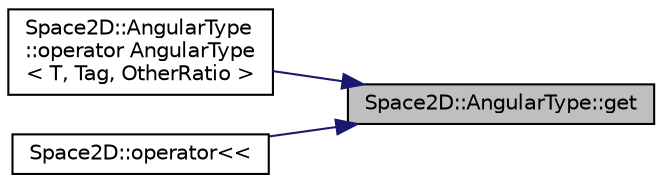 digraph "Space2D::AngularType::get"
{
 // INTERACTIVE_SVG=YES
 // LATEX_PDF_SIZE
  edge [fontname="Helvetica",fontsize="10",labelfontname="Helvetica",labelfontsize="10"];
  node [fontname="Helvetica",fontsize="10",shape=record];
  rankdir="RL";
  Node1 [label="Space2D::AngularType::get",height=0.2,width=0.4,color="black", fillcolor="grey75", style="filled", fontcolor="black",tooltip=" "];
  Node1 -> Node2 [dir="back",color="midnightblue",fontsize="10",style="solid",fontname="Helvetica"];
  Node2 [label="Space2D::AngularType\l::operator AngularType\l\< T, Tag, OtherRatio \>",height=0.2,width=0.4,color="black", fillcolor="white", style="filled",URL="$class_space2_d_1_1_angular_type.html#a3c3aa81fed9372d53eedccf55a607b1b",tooltip=" "];
  Node1 -> Node3 [dir="back",color="midnightblue",fontsize="10",style="solid",fontname="Helvetica"];
  Node3 [label="Space2D::operator\<\<",height=0.2,width=0.4,color="black", fillcolor="white", style="filled",URL="$namespace_space2_d.html#a049bbbbcec85b4a5fcad17329ad8639e",tooltip=" "];
}

